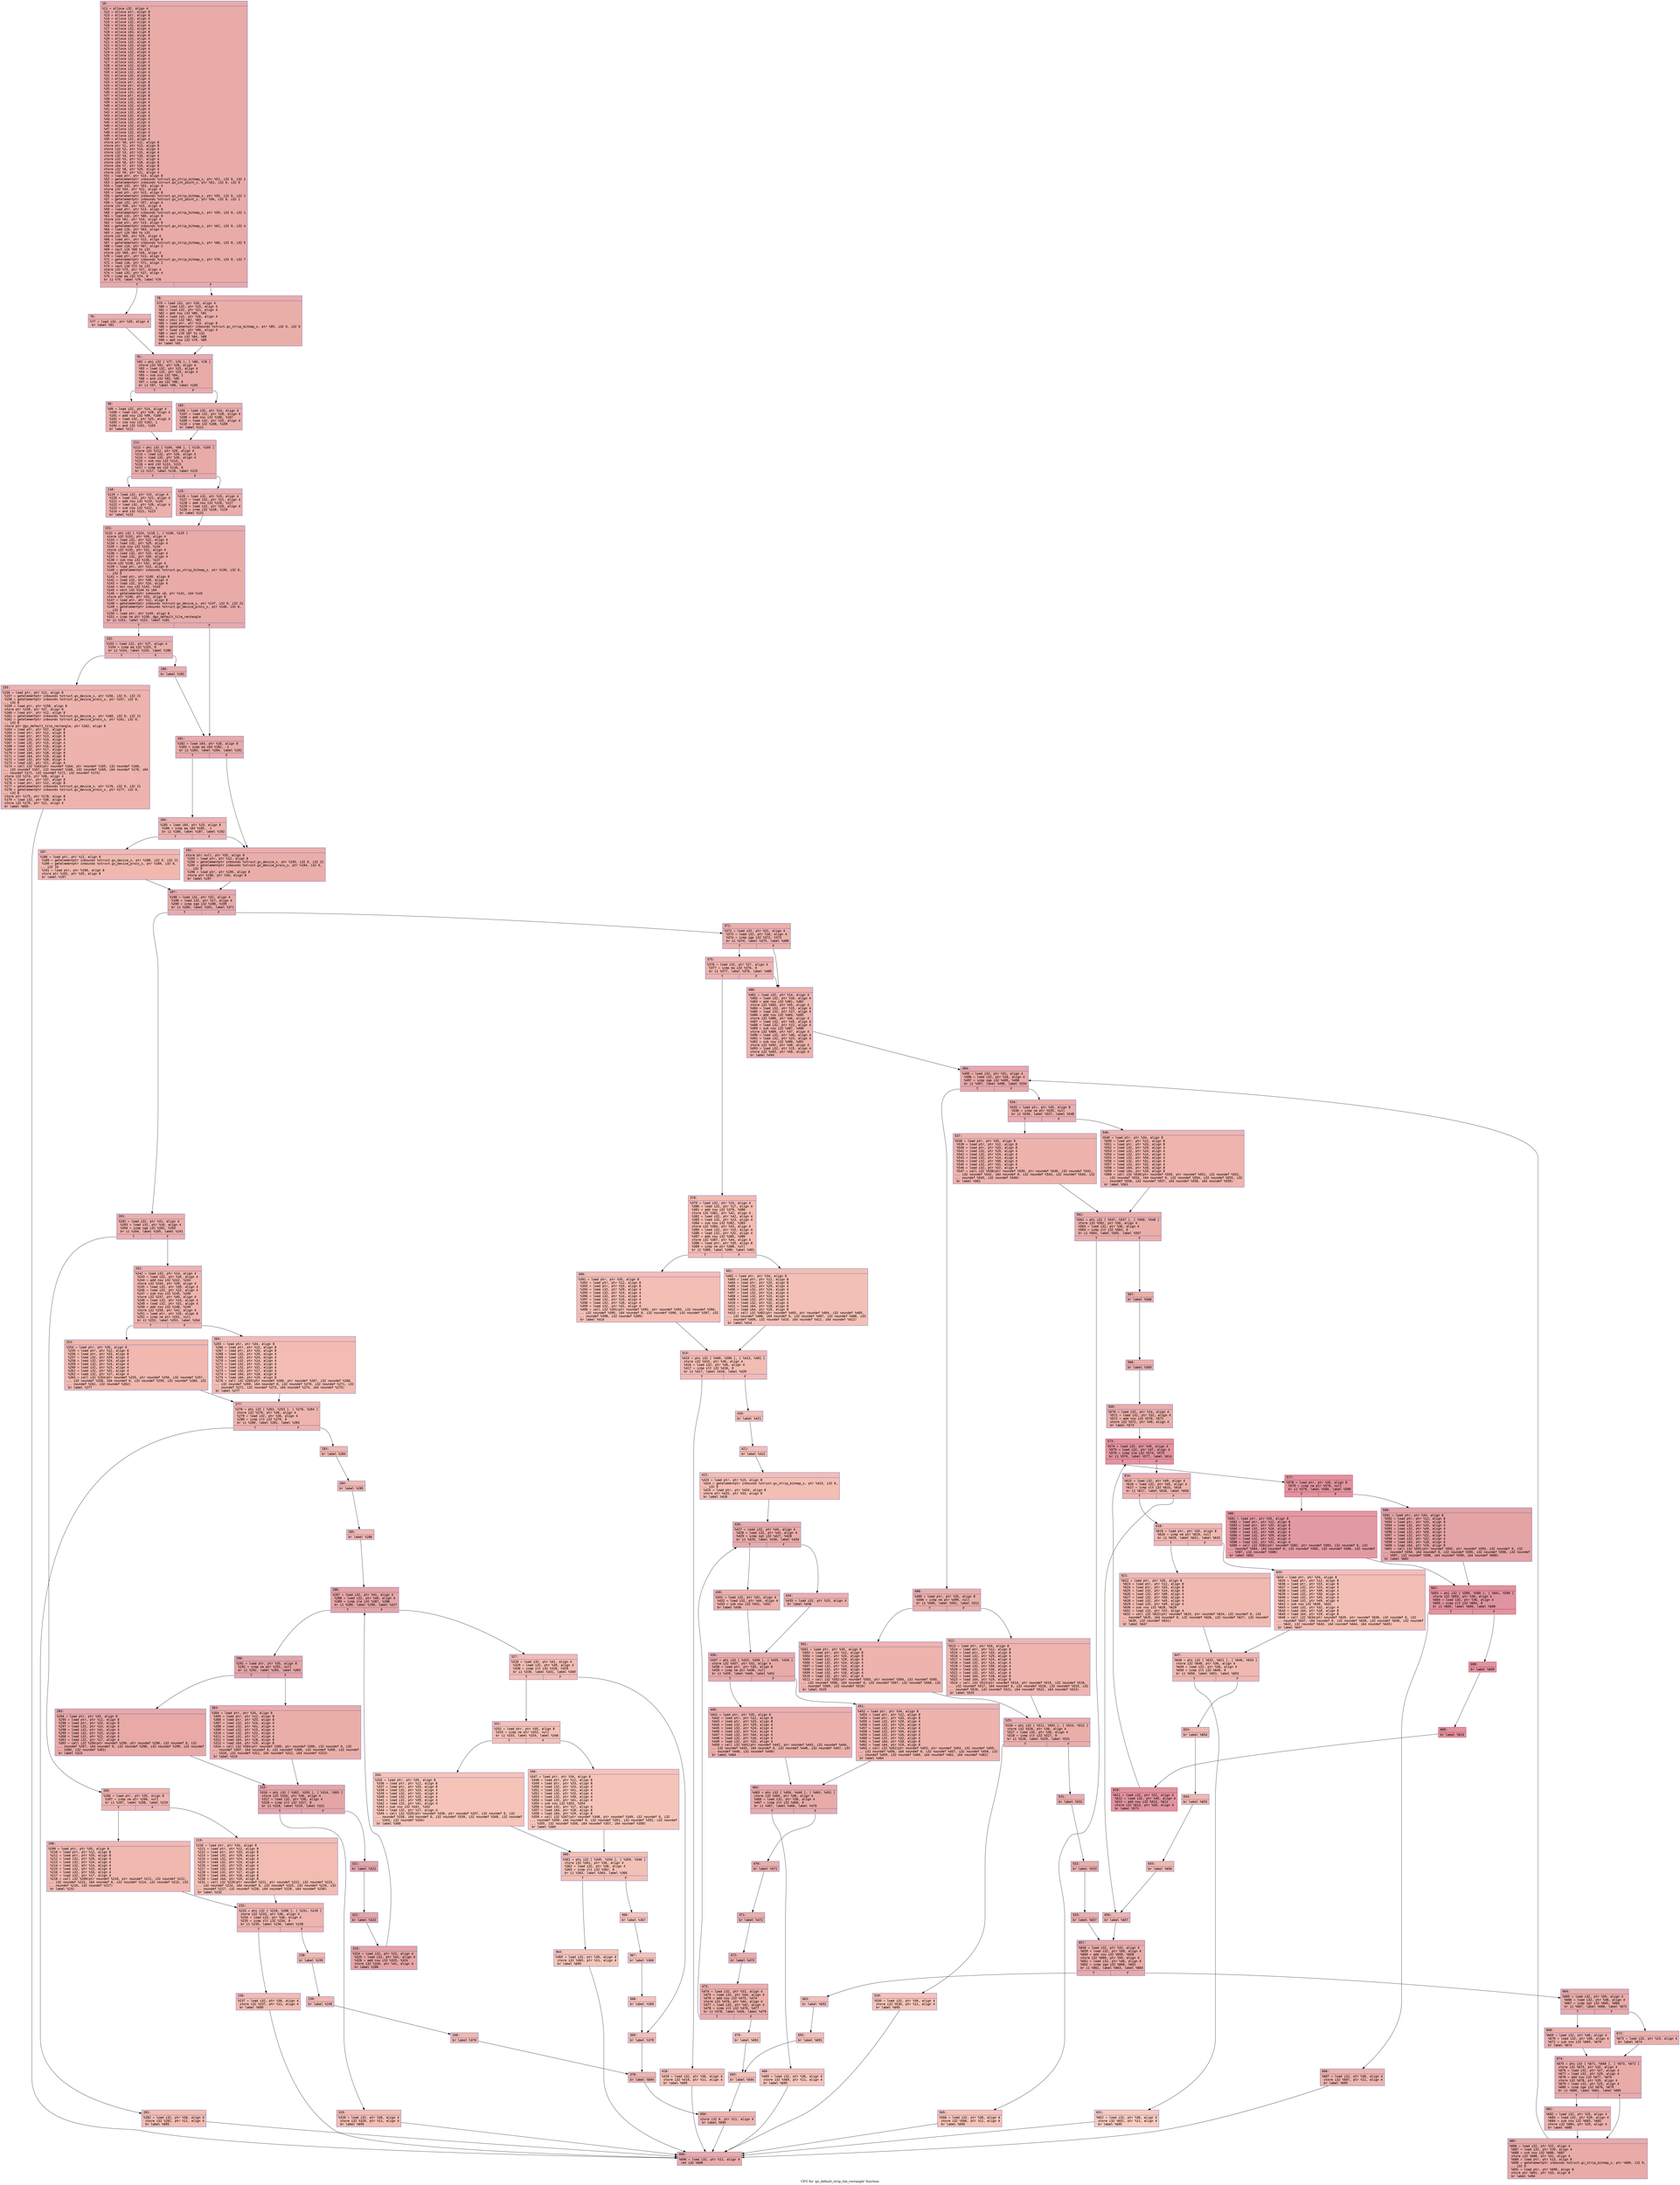 digraph "CFG for 'gx_default_strip_tile_rectangle' function" {
	label="CFG for 'gx_default_strip_tile_rectangle' function";

	Node0x60000005ba20 [shape=record,color="#3d50c3ff", style=filled, fillcolor="#cc403a70" fontname="Courier",label="{10:\l|  %11 = alloca i32, align 4\l  %12 = alloca ptr, align 8\l  %13 = alloca ptr, align 8\l  %14 = alloca i32, align 4\l  %15 = alloca i32, align 4\l  %16 = alloca i32, align 4\l  %17 = alloca i32, align 4\l  %18 = alloca i64, align 8\l  %19 = alloca i64, align 8\l  %20 = alloca i32, align 4\l  %21 = alloca i32, align 4\l  %22 = alloca i32, align 4\l  %23 = alloca i32, align 4\l  %24 = alloca i32, align 4\l  %25 = alloca i32, align 4\l  %26 = alloca i32, align 4\l  %27 = alloca i32, align 4\l  %28 = alloca i32, align 4\l  %29 = alloca i32, align 4\l  %30 = alloca i32, align 4\l  %31 = alloca i32, align 4\l  %32 = alloca i32, align 4\l  %33 = alloca ptr, align 8\l  %34 = alloca ptr, align 8\l  %35 = alloca ptr, align 8\l  %36 = alloca i32, align 4\l  %37 = alloca ptr, align 8\l  %38 = alloca i32, align 4\l  %39 = alloca i32, align 4\l  %40 = alloca i32, align 4\l  %41 = alloca i32, align 4\l  %42 = alloca i32, align 4\l  %43 = alloca i32, align 4\l  %44 = alloca i32, align 4\l  %45 = alloca i32, align 4\l  %46 = alloca i32, align 4\l  %47 = alloca i32, align 4\l  %48 = alloca i32, align 4\l  %49 = alloca i32, align 4\l  %50 = alloca i32, align 4\l  store ptr %0, ptr %12, align 8\l  store ptr %1, ptr %13, align 8\l  store i32 %2, ptr %14, align 4\l  store i32 %3, ptr %15, align 4\l  store i32 %4, ptr %16, align 4\l  store i32 %5, ptr %17, align 4\l  store i64 %6, ptr %18, align 8\l  store i64 %7, ptr %19, align 8\l  store i32 %8, ptr %20, align 4\l  store i32 %9, ptr %21, align 4\l  %51 = load ptr, ptr %13, align 8\l  %52 = getelementptr inbounds %struct.gx_strip_bitmap_s, ptr %51, i32 0, i32 2\l  %53 = getelementptr inbounds %struct.gs_int_point_s, ptr %52, i32 0, i32 0\l  %54 = load i32, ptr %53, align 4\l  store i32 %54, ptr %22, align 4\l  %55 = load ptr, ptr %13, align 8\l  %56 = getelementptr inbounds %struct.gx_strip_bitmap_s, ptr %55, i32 0, i32 2\l  %57 = getelementptr inbounds %struct.gs_int_point_s, ptr %56, i32 0, i32 1\l  %58 = load i32, ptr %57, align 4\l  store i32 %58, ptr %23, align 4\l  %59 = load ptr, ptr %13, align 8\l  %60 = getelementptr inbounds %struct.gx_strip_bitmap_s, ptr %59, i32 0, i32 1\l  %61 = load i32, ptr %60, align 8\l  store i32 %61, ptr %24, align 4\l  %62 = load ptr, ptr %13, align 8\l  %63 = getelementptr inbounds %struct.gx_strip_bitmap_s, ptr %62, i32 0, i32 4\l  %64 = load i16, ptr %63, align 8\l  %65 = zext i16 %64 to i32\l  store i32 %65, ptr %25, align 4\l  %66 = load ptr, ptr %13, align 8\l  %67 = getelementptr inbounds %struct.gx_strip_bitmap_s, ptr %66, i32 0, i32 5\l  %68 = load i16, ptr %67, align 2\l  %69 = zext i16 %68 to i32\l  store i32 %69, ptr %26, align 4\l  %70 = load ptr, ptr %13, align 8\l  %71 = getelementptr inbounds %struct.gx_strip_bitmap_s, ptr %70, i32 0, i32 7\l  %72 = load i16, ptr %71, align 2\l  %73 = zext i16 %72 to i32\l  store i32 %73, ptr %27, align 4\l  %74 = load i32, ptr %27, align 4\l  %75 = icmp eq i32 %74, 0\l  br i1 %75, label %76, label %78\l|{<s0>T|<s1>F}}"];
	Node0x60000005ba20:s0 -> Node0x60000005ba70[tooltip="10 -> 76\nProbability 37.50%" ];
	Node0x60000005ba20:s1 -> Node0x60000005bac0[tooltip="10 -> 78\nProbability 62.50%" ];
	Node0x60000005ba70 [shape=record,color="#3d50c3ff", style=filled, fillcolor="#d24b4070" fontname="Courier",label="{76:\l|  %77 = load i32, ptr %20, align 4\l  br label %91\l}"];
	Node0x60000005ba70 -> Node0x60000005bb10[tooltip="76 -> 91\nProbability 100.00%" ];
	Node0x60000005bac0 [shape=record,color="#3d50c3ff", style=filled, fillcolor="#d0473d70" fontname="Courier",label="{78:\l|  %79 = load i32, ptr %20, align 4\l  %80 = load i32, ptr %15, align 4\l  %81 = load i32, ptr %21, align 4\l  %82 = add nsw i32 %80, %81\l  %83 = load i32, ptr %26, align 4\l  %84 = sdiv i32 %82, %83\l  %85 = load ptr, ptr %13, align 8\l  %86 = getelementptr inbounds %struct.gx_strip_bitmap_s, ptr %85, i32 0, i32 6\l  %87 = load i16, ptr %86, align 4\l  %88 = zext i16 %87 to i32\l  %89 = mul nsw i32 %84, %88\l  %90 = add nsw i32 %79, %89\l  br label %91\l}"];
	Node0x60000005bac0 -> Node0x60000005bb10[tooltip="78 -> 91\nProbability 100.00%" ];
	Node0x60000005bb10 [shape=record,color="#3d50c3ff", style=filled, fillcolor="#cc403a70" fontname="Courier",label="{91:\l|  %92 = phi i32 [ %77, %76 ], [ %90, %78 ]\l  store i32 %92, ptr %28, align 4\l  %93 = load i32, ptr %25, align 4\l  %94 = load i32, ptr %25, align 4\l  %95 = sub nsw i32 %94, 1\l  %96 = and i32 %93, %95\l  %97 = icmp eq i32 %96, 0\l  br i1 %97, label %98, label %105\l|{<s0>T|<s1>F}}"];
	Node0x60000005bb10:s0 -> Node0x60000005bb60[tooltip="91 -> 98\nProbability 37.50%" ];
	Node0x60000005bb10:s1 -> Node0x60000005bbb0[tooltip="91 -> 105\nProbability 62.50%" ];
	Node0x60000005bb60 [shape=record,color="#3d50c3ff", style=filled, fillcolor="#d24b4070" fontname="Courier",label="{98:\l|  %99 = load i32, ptr %14, align 4\l  %100 = load i32, ptr %28, align 4\l  %101 = add nsw i32 %99, %100\l  %102 = load i32, ptr %25, align 4\l  %103 = sub nsw i32 %102, 1\l  %104 = and i32 %101, %103\l  br label %111\l}"];
	Node0x60000005bb60 -> Node0x60000005bc00[tooltip="98 -> 111\nProbability 100.00%" ];
	Node0x60000005bbb0 [shape=record,color="#3d50c3ff", style=filled, fillcolor="#d0473d70" fontname="Courier",label="{105:\l|  %106 = load i32, ptr %14, align 4\l  %107 = load i32, ptr %28, align 4\l  %108 = add nsw i32 %106, %107\l  %109 = load i32, ptr %25, align 4\l  %110 = srem i32 %108, %109\l  br label %111\l}"];
	Node0x60000005bbb0 -> Node0x60000005bc00[tooltip="105 -> 111\nProbability 100.00%" ];
	Node0x60000005bc00 [shape=record,color="#3d50c3ff", style=filled, fillcolor="#cc403a70" fontname="Courier",label="{111:\l|  %112 = phi i32 [ %104, %98 ], [ %110, %105 ]\l  store i32 %112, ptr %29, align 4\l  %113 = load i32, ptr %26, align 4\l  %114 = load i32, ptr %26, align 4\l  %115 = sub nsw i32 %114, 1\l  %116 = and i32 %113, %115\l  %117 = icmp eq i32 %116, 0\l  br i1 %117, label %118, label %125\l|{<s0>T|<s1>F}}"];
	Node0x60000005bc00:s0 -> Node0x60000005bc50[tooltip="111 -> 118\nProbability 37.50%" ];
	Node0x60000005bc00:s1 -> Node0x60000005bca0[tooltip="111 -> 125\nProbability 62.50%" ];
	Node0x60000005bc50 [shape=record,color="#3d50c3ff", style=filled, fillcolor="#d24b4070" fontname="Courier",label="{118:\l|  %119 = load i32, ptr %15, align 4\l  %120 = load i32, ptr %21, align 4\l  %121 = add nsw i32 %119, %120\l  %122 = load i32, ptr %26, align 4\l  %123 = sub nsw i32 %122, 1\l  %124 = and i32 %121, %123\l  br label %131\l}"];
	Node0x60000005bc50 -> Node0x60000005bcf0[tooltip="118 -> 131\nProbability 100.00%" ];
	Node0x60000005bca0 [shape=record,color="#3d50c3ff", style=filled, fillcolor="#d0473d70" fontname="Courier",label="{125:\l|  %126 = load i32, ptr %15, align 4\l  %127 = load i32, ptr %21, align 4\l  %128 = add nsw i32 %126, %127\l  %129 = load i32, ptr %26, align 4\l  %130 = srem i32 %128, %129\l  br label %131\l}"];
	Node0x60000005bca0 -> Node0x60000005bcf0[tooltip="125 -> 131\nProbability 100.00%" ];
	Node0x60000005bcf0 [shape=record,color="#3d50c3ff", style=filled, fillcolor="#cc403a70" fontname="Courier",label="{131:\l|  %132 = phi i32 [ %124, %118 ], [ %130, %125 ]\l  store i32 %132, ptr %30, align 4\l  %133 = load i32, ptr %22, align 4\l  %134 = load i32, ptr %29, align 4\l  %135 = sub nsw i32 %133, %134\l  store i32 %135, ptr %31, align 4\l  %136 = load i32, ptr %23, align 4\l  %137 = load i32, ptr %30, align 4\l  %138 = sub nsw i32 %136, %137\l  store i32 %138, ptr %32, align 4\l  %139 = load ptr, ptr %13, align 8\l  %140 = getelementptr inbounds %struct.gx_strip_bitmap_s, ptr %139, i32 0,\l... i32 0\l  %141 = load ptr, ptr %140, align 8\l  %142 = load i32, ptr %30, align 4\l  %143 = load i32, ptr %24, align 4\l  %144 = mul nsw i32 %142, %143\l  %145 = sext i32 %144 to i64\l  %146 = getelementptr inbounds i8, ptr %141, i64 %145\l  store ptr %146, ptr %33, align 8\l  %147 = load ptr, ptr %12, align 8\l  %148 = getelementptr inbounds %struct.gx_device_s, ptr %147, i32 0, i32 21\l  %149 = getelementptr inbounds %struct.gx_device_procs_s, ptr %148, i32 0,\l... i32 8\l  %150 = load ptr, ptr %149, align 8\l  %151 = icmp ne ptr %150, @gx_default_tile_rectangle\l  br i1 %151, label %152, label %181\l|{<s0>T|<s1>F}}"];
	Node0x60000005bcf0:s0 -> Node0x60000005bd40[tooltip="131 -> 152\nProbability 62.50%" ];
	Node0x60000005bcf0:s1 -> Node0x60000005be30[tooltip="131 -> 181\nProbability 37.50%" ];
	Node0x60000005bd40 [shape=record,color="#3d50c3ff", style=filled, fillcolor="#d0473d70" fontname="Courier",label="{152:\l|  %153 = load i32, ptr %27, align 4\l  %154 = icmp eq i32 %153, 0\l  br i1 %154, label %155, label %180\l|{<s0>T|<s1>F}}"];
	Node0x60000005bd40:s0 -> Node0x60000005bd90[tooltip="152 -> 155\nProbability 37.50%" ];
	Node0x60000005bd40:s1 -> Node0x60000005bde0[tooltip="152 -> 180\nProbability 62.50%" ];
	Node0x60000005bd90 [shape=record,color="#3d50c3ff", style=filled, fillcolor="#d6524470" fontname="Courier",label="{155:\l|  %156 = load ptr, ptr %12, align 8\l  %157 = getelementptr inbounds %struct.gx_device_s, ptr %156, i32 0, i32 21\l  %158 = getelementptr inbounds %struct.gx_device_procs_s, ptr %157, i32 0,\l... i32 8\l  %159 = load ptr, ptr %158, align 8\l  store ptr %159, ptr %37, align 8\l  %160 = load ptr, ptr %12, align 8\l  %161 = getelementptr inbounds %struct.gx_device_s, ptr %160, i32 0, i32 21\l  %162 = getelementptr inbounds %struct.gx_device_procs_s, ptr %161, i32 0,\l... i32 8\l  store ptr @gx_default_tile_rectangle, ptr %162, align 8\l  %163 = load ptr, ptr %37, align 8\l  %164 = load ptr, ptr %12, align 8\l  %165 = load ptr, ptr %13, align 8\l  %166 = load i32, ptr %14, align 4\l  %167 = load i32, ptr %15, align 4\l  %168 = load i32, ptr %16, align 4\l  %169 = load i32, ptr %17, align 4\l  %170 = load i64, ptr %18, align 8\l  %171 = load i64, ptr %19, align 8\l  %172 = load i32, ptr %20, align 4\l  %173 = load i32, ptr %21, align 4\l  %174 = call i32 %163(ptr noundef %164, ptr noundef %165, i32 noundef %166,\l... i32 noundef %167, i32 noundef %168, i32 noundef %169, i64 noundef %170, i64\l... noundef %171, i32 noundef %172, i32 noundef %173)\l  store i32 %174, ptr %38, align 4\l  %175 = load ptr, ptr %37, align 8\l  %176 = load ptr, ptr %12, align 8\l  %177 = getelementptr inbounds %struct.gx_device_s, ptr %176, i32 0, i32 21\l  %178 = getelementptr inbounds %struct.gx_device_procs_s, ptr %177, i32 0,\l... i32 8\l  store ptr %175, ptr %178, align 8\l  %179 = load i32, ptr %38, align 4\l  store i32 %179, ptr %11, align 4\l  br label %695\l}"];
	Node0x60000005bd90 -> Node0x6000000461c0[tooltip="155 -> 695\nProbability 100.00%" ];
	Node0x60000005bde0 [shape=record,color="#3d50c3ff", style=filled, fillcolor="#d24b4070" fontname="Courier",label="{180:\l|  br label %181\l}"];
	Node0x60000005bde0 -> Node0x60000005be30[tooltip="180 -> 181\nProbability 100.00%" ];
	Node0x60000005be30 [shape=record,color="#3d50c3ff", style=filled, fillcolor="#cc403a70" fontname="Courier",label="{181:\l|  %182 = load i64, ptr %18, align 8\l  %183 = icmp eq i64 %182, -1\l  br i1 %183, label %184, label %192\l|{<s0>T|<s1>F}}"];
	Node0x60000005be30:s0 -> Node0x60000005be80[tooltip="181 -> 184\nProbability 37.50%" ];
	Node0x60000005be30:s1 -> Node0x60000005bf20[tooltip="181 -> 192\nProbability 62.50%" ];
	Node0x60000005be80 [shape=record,color="#3d50c3ff", style=filled, fillcolor="#d6524470" fontname="Courier",label="{184:\l|  %185 = load i64, ptr %19, align 8\l  %186 = icmp eq i64 %185, -1\l  br i1 %186, label %187, label %192\l|{<s0>T|<s1>F}}"];
	Node0x60000005be80:s0 -> Node0x60000005bed0[tooltip="184 -> 187\nProbability 37.50%" ];
	Node0x60000005be80:s1 -> Node0x60000005bf20[tooltip="184 -> 192\nProbability 62.50%" ];
	Node0x60000005bed0 [shape=record,color="#3d50c3ff", style=filled, fillcolor="#dc5d4a70" fontname="Courier",label="{187:\l|  %188 = load ptr, ptr %12, align 8\l  %189 = getelementptr inbounds %struct.gx_device_s, ptr %188, i32 0, i32 21\l  %190 = getelementptr inbounds %struct.gx_device_procs_s, ptr %189, i32 0,\l... i32 10\l  %191 = load ptr, ptr %190, align 8\l  store ptr %191, ptr %35, align 8\l  br label %197\l}"];
	Node0x60000005bed0 -> Node0x60000005bf70[tooltip="187 -> 197\nProbability 100.00%" ];
	Node0x60000005bf20 [shape=record,color="#3d50c3ff", style=filled, fillcolor="#d0473d70" fontname="Courier",label="{192:\l|  store ptr null, ptr %35, align 8\l  %193 = load ptr, ptr %12, align 8\l  %194 = getelementptr inbounds %struct.gx_device_s, ptr %193, i32 0, i32 21\l  %195 = getelementptr inbounds %struct.gx_device_procs_s, ptr %194, i32 0,\l... i32 9\l  %196 = load ptr, ptr %195, align 8\l  store ptr %196, ptr %34, align 8\l  br label %197\l}"];
	Node0x60000005bf20 -> Node0x60000005bf70[tooltip="192 -> 197\nProbability 100.00%" ];
	Node0x60000005bf70 [shape=record,color="#3d50c3ff", style=filled, fillcolor="#cc403a70" fontname="Courier",label="{197:\l|  %198 = load i32, ptr %32, align 4\l  %199 = load i32, ptr %17, align 4\l  %200 = icmp sge i32 %198, %199\l  br i1 %200, label %201, label %371\l|{<s0>T|<s1>F}}"];
	Node0x60000005bf70:s0 -> Node0x600000044000[tooltip="197 -> 201\nProbability 50.00%" ];
	Node0x60000005bf70:s1 -> Node0x600000044b90[tooltip="197 -> 371\nProbability 50.00%" ];
	Node0x600000044000 [shape=record,color="#3d50c3ff", style=filled, fillcolor="#d24b4070" fontname="Courier",label="{201:\l|  %202 = load i32, ptr %31, align 4\l  %203 = load i32, ptr %16, align 4\l  %204 = icmp sge i32 %202, %203\l  br i1 %204, label %205, label %241\l|{<s0>T|<s1>F}}"];
	Node0x600000044000:s0 -> Node0x600000044050[tooltip="201 -> 205\nProbability 50.00%" ];
	Node0x600000044000:s1 -> Node0x6000000442d0[tooltip="201 -> 241\nProbability 50.00%" ];
	Node0x600000044050 [shape=record,color="#3d50c3ff", style=filled, fillcolor="#d8564670" fontname="Courier",label="{205:\l|  %206 = load ptr, ptr %35, align 8\l  %207 = icmp ne ptr %206, null\l  br i1 %207, label %208, label %219\l|{<s0>T|<s1>F}}"];
	Node0x600000044050:s0 -> Node0x6000000440a0[tooltip="205 -> 208\nProbability 62.50%" ];
	Node0x600000044050:s1 -> Node0x6000000440f0[tooltip="205 -> 219\nProbability 37.50%" ];
	Node0x6000000440a0 [shape=record,color="#3d50c3ff", style=filled, fillcolor="#dc5d4a70" fontname="Courier",label="{208:\l|  %209 = load ptr, ptr %35, align 8\l  %210 = load ptr, ptr %12, align 8\l  %211 = load ptr, ptr %33, align 8\l  %212 = load i32, ptr %29, align 4\l  %213 = load i32, ptr %24, align 4\l  %214 = load i32, ptr %14, align 4\l  %215 = load i32, ptr %15, align 4\l  %216 = load i32, ptr %16, align 4\l  %217 = load i32, ptr %17, align 4\l  %218 = call i32 %209(ptr noundef %210, ptr noundef %211, i32 noundef %212,\l... i32 noundef %213, i64 noundef 0, i32 noundef %214, i32 noundef %215, i32\l... noundef %216, i32 noundef %217)\l  br label %232\l}"];
	Node0x6000000440a0 -> Node0x600000044140[tooltip="208 -> 232\nProbability 100.00%" ];
	Node0x6000000440f0 [shape=record,color="#3d50c3ff", style=filled, fillcolor="#e1675170" fontname="Courier",label="{219:\l|  %220 = load ptr, ptr %34, align 8\l  %221 = load ptr, ptr %12, align 8\l  %222 = load ptr, ptr %33, align 8\l  %223 = load i32, ptr %29, align 4\l  %224 = load i32, ptr %24, align 4\l  %225 = load i32, ptr %14, align 4\l  %226 = load i32, ptr %15, align 4\l  %227 = load i32, ptr %16, align 4\l  %228 = load i32, ptr %17, align 4\l  %229 = load i64, ptr %18, align 8\l  %230 = load i64, ptr %19, align 8\l  %231 = call i32 %220(ptr noundef %221, ptr noundef %222, i32 noundef %223,\l... i32 noundef %224, i64 noundef 0, i32 noundef %225, i32 noundef %226, i32\l... noundef %227, i32 noundef %228, i64 noundef %229, i64 noundef %230)\l  br label %232\l}"];
	Node0x6000000440f0 -> Node0x600000044140[tooltip="219 -> 232\nProbability 100.00%" ];
	Node0x600000044140 [shape=record,color="#3d50c3ff", style=filled, fillcolor="#d8564670" fontname="Courier",label="{232:\l|  %233 = phi i32 [ %218, %208 ], [ %231, %219 ]\l  store i32 %233, ptr %36, align 4\l  %234 = load i32, ptr %36, align 4\l  %235 = icmp slt i32 %234, 0\l  br i1 %235, label %236, label %238\l|{<s0>T|<s1>F}}"];
	Node0x600000044140:s0 -> Node0x600000044190[tooltip="232 -> 236\nProbability 37.50%" ];
	Node0x600000044140:s1 -> Node0x6000000441e0[tooltip="232 -> 238\nProbability 62.50%" ];
	Node0x600000044190 [shape=record,color="#3d50c3ff", style=filled, fillcolor="#e1675170" fontname="Courier",label="{236:\l|  %237 = load i32, ptr %36, align 4\l  store i32 %237, ptr %11, align 4\l  br label %695\l}"];
	Node0x600000044190 -> Node0x6000000461c0[tooltip="236 -> 695\nProbability 100.00%" ];
	Node0x6000000441e0 [shape=record,color="#3d50c3ff", style=filled, fillcolor="#dc5d4a70" fontname="Courier",label="{238:\l|  br label %239\l}"];
	Node0x6000000441e0 -> Node0x600000044230[tooltip="238 -> 239\nProbability 100.00%" ];
	Node0x600000044230 [shape=record,color="#3d50c3ff", style=filled, fillcolor="#dc5d4a70" fontname="Courier",label="{239:\l|  br label %240\l}"];
	Node0x600000044230 -> Node0x600000044280[tooltip="239 -> 240\nProbability 100.00%" ];
	Node0x600000044280 [shape=record,color="#3d50c3ff", style=filled, fillcolor="#dc5d4a70" fontname="Courier",label="{240:\l|  br label %370\l}"];
	Node0x600000044280 -> Node0x600000044b40[tooltip="240 -> 370\nProbability 100.00%" ];
	Node0x6000000442d0 [shape=record,color="#3d50c3ff", style=filled, fillcolor="#d8564670" fontname="Courier",label="{241:\l|  %242 = load i32, ptr %14, align 4\l  %243 = load i32, ptr %16, align 4\l  %244 = add nsw i32 %242, %243\l  store i32 %244, ptr %39, align 4\l  %245 = load i32, ptr %39, align 4\l  %246 = load i32, ptr %22, align 4\l  %247 = sub nsw i32 %245, %246\l  store i32 %247, ptr %40, align 4\l  %248 = load i32, ptr %14, align 4\l  %249 = load i32, ptr %31, align 4\l  %250 = add nsw i32 %248, %249\l  store i32 %250, ptr %41, align 4\l  %251 = load ptr, ptr %35, align 8\l  %252 = icmp ne ptr %251, null\l  br i1 %252, label %253, label %264\l|{<s0>T|<s1>F}}"];
	Node0x6000000442d0:s0 -> Node0x600000044320[tooltip="241 -> 253\nProbability 62.50%" ];
	Node0x6000000442d0:s1 -> Node0x600000044370[tooltip="241 -> 264\nProbability 37.50%" ];
	Node0x600000044320 [shape=record,color="#3d50c3ff", style=filled, fillcolor="#dc5d4a70" fontname="Courier",label="{253:\l|  %254 = load ptr, ptr %35, align 8\l  %255 = load ptr, ptr %12, align 8\l  %256 = load ptr, ptr %33, align 8\l  %257 = load i32, ptr %29, align 4\l  %258 = load i32, ptr %24, align 4\l  %259 = load i32, ptr %14, align 4\l  %260 = load i32, ptr %15, align 4\l  %261 = load i32, ptr %31, align 4\l  %262 = load i32, ptr %17, align 4\l  %263 = call i32 %254(ptr noundef %255, ptr noundef %256, i32 noundef %257,\l... i32 noundef %258, i64 noundef 0, i32 noundef %259, i32 noundef %260, i32\l... noundef %261, i32 noundef %262)\l  br label %277\l}"];
	Node0x600000044320 -> Node0x6000000443c0[tooltip="253 -> 277\nProbability 100.00%" ];
	Node0x600000044370 [shape=record,color="#3d50c3ff", style=filled, fillcolor="#e1675170" fontname="Courier",label="{264:\l|  %265 = load ptr, ptr %34, align 8\l  %266 = load ptr, ptr %12, align 8\l  %267 = load ptr, ptr %33, align 8\l  %268 = load i32, ptr %29, align 4\l  %269 = load i32, ptr %24, align 4\l  %270 = load i32, ptr %14, align 4\l  %271 = load i32, ptr %15, align 4\l  %272 = load i32, ptr %31, align 4\l  %273 = load i32, ptr %17, align 4\l  %274 = load i64, ptr %18, align 8\l  %275 = load i64, ptr %19, align 8\l  %276 = call i32 %265(ptr noundef %266, ptr noundef %267, i32 noundef %268,\l... i32 noundef %269, i64 noundef 0, i32 noundef %270, i32 noundef %271, i32\l... noundef %272, i32 noundef %273, i64 noundef %274, i64 noundef %275)\l  br label %277\l}"];
	Node0x600000044370 -> Node0x6000000443c0[tooltip="264 -> 277\nProbability 100.00%" ];
	Node0x6000000443c0 [shape=record,color="#3d50c3ff", style=filled, fillcolor="#d8564670" fontname="Courier",label="{277:\l|  %278 = phi i32 [ %263, %253 ], [ %276, %264 ]\l  store i32 %278, ptr %36, align 4\l  %279 = load i32, ptr %36, align 4\l  %280 = icmp slt i32 %279, 0\l  br i1 %280, label %281, label %283\l|{<s0>T|<s1>F}}"];
	Node0x6000000443c0:s0 -> Node0x600000044410[tooltip="277 -> 281\nProbability 37.50%" ];
	Node0x6000000443c0:s1 -> Node0x600000044460[tooltip="277 -> 283\nProbability 62.50%" ];
	Node0x600000044410 [shape=record,color="#3d50c3ff", style=filled, fillcolor="#e1675170" fontname="Courier",label="{281:\l|  %282 = load i32, ptr %36, align 4\l  store i32 %282, ptr %11, align 4\l  br label %695\l}"];
	Node0x600000044410 -> Node0x6000000461c0[tooltip="281 -> 695\nProbability 100.00%" ];
	Node0x600000044460 [shape=record,color="#3d50c3ff", style=filled, fillcolor="#dc5d4a70" fontname="Courier",label="{283:\l|  br label %284\l}"];
	Node0x600000044460 -> Node0x6000000444b0[tooltip="283 -> 284\nProbability 100.00%" ];
	Node0x6000000444b0 [shape=record,color="#3d50c3ff", style=filled, fillcolor="#dc5d4a70" fontname="Courier",label="{284:\l|  br label %285\l}"];
	Node0x6000000444b0 -> Node0x600000044500[tooltip="284 -> 285\nProbability 100.00%" ];
	Node0x600000044500 [shape=record,color="#3d50c3ff", style=filled, fillcolor="#dc5d4a70" fontname="Courier",label="{285:\l|  br label %286\l}"];
	Node0x600000044500 -> Node0x600000044550[tooltip="285 -> 286\nProbability 100.00%" ];
	Node0x600000044550 [shape=record,color="#3d50c3ff", style=filled, fillcolor="#c5333470" fontname="Courier",label="{286:\l|  %287 = load i32, ptr %41, align 4\l  %288 = load i32, ptr %40, align 4\l  %289 = icmp sle i32 %287, %288\l  br i1 %289, label %290, label %327\l|{<s0>T|<s1>F}}"];
	Node0x600000044550:s0 -> Node0x6000000445a0[tooltip="286 -> 290\nProbability 96.88%" ];
	Node0x600000044550:s1 -> Node0x600000044820[tooltip="286 -> 327\nProbability 3.12%" ];
	Node0x6000000445a0 [shape=record,color="#3d50c3ff", style=filled, fillcolor="#c5333470" fontname="Courier",label="{290:\l|  %291 = load ptr, ptr %35, align 8\l  %292 = icmp ne ptr %291, null\l  br i1 %292, label %293, label %303\l|{<s0>T|<s1>F}}"];
	Node0x6000000445a0:s0 -> Node0x6000000445f0[tooltip="290 -> 293\nProbability 62.50%" ];
	Node0x6000000445a0:s1 -> Node0x600000044640[tooltip="290 -> 303\nProbability 37.50%" ];
	Node0x6000000445f0 [shape=record,color="#3d50c3ff", style=filled, fillcolor="#ca3b3770" fontname="Courier",label="{293:\l|  %294 = load ptr, ptr %35, align 8\l  %295 = load ptr, ptr %12, align 8\l  %296 = load ptr, ptr %33, align 8\l  %297 = load i32, ptr %24, align 4\l  %298 = load i32, ptr %41, align 4\l  %299 = load i32, ptr %15, align 4\l  %300 = load i32, ptr %22, align 4\l  %301 = load i32, ptr %17, align 4\l  %302 = call i32 %294(ptr noundef %295, ptr noundef %296, i32 noundef 0, i32\l... noundef %297, i64 noundef 0, i32 noundef %298, i32 noundef %299, i32 noundef\l... %300, i32 noundef %301)\l  br label %315\l}"];
	Node0x6000000445f0 -> Node0x600000044690[tooltip="293 -> 315\nProbability 100.00%" ];
	Node0x600000044640 [shape=record,color="#3d50c3ff", style=filled, fillcolor="#d0473d70" fontname="Courier",label="{303:\l|  %304 = load ptr, ptr %34, align 8\l  %305 = load ptr, ptr %12, align 8\l  %306 = load ptr, ptr %33, align 8\l  %307 = load i32, ptr %24, align 4\l  %308 = load i32, ptr %41, align 4\l  %309 = load i32, ptr %15, align 4\l  %310 = load i32, ptr %22, align 4\l  %311 = load i32, ptr %17, align 4\l  %312 = load i64, ptr %18, align 8\l  %313 = load i64, ptr %19, align 8\l  %314 = call i32 %304(ptr noundef %305, ptr noundef %306, i32 noundef 0, i32\l... noundef %307, i64 noundef 0, i32 noundef %308, i32 noundef %309, i32 noundef\l... %310, i32 noundef %311, i64 noundef %312, i64 noundef %313)\l  br label %315\l}"];
	Node0x600000044640 -> Node0x600000044690[tooltip="303 -> 315\nProbability 100.00%" ];
	Node0x600000044690 [shape=record,color="#3d50c3ff", style=filled, fillcolor="#c5333470" fontname="Courier",label="{315:\l|  %316 = phi i32 [ %302, %293 ], [ %314, %303 ]\l  store i32 %316, ptr %36, align 4\l  %317 = load i32, ptr %36, align 4\l  %318 = icmp slt i32 %317, 0\l  br i1 %318, label %319, label %321\l|{<s0>T|<s1>F}}"];
	Node0x600000044690:s0 -> Node0x6000000446e0[tooltip="315 -> 319\nProbability 3.12%" ];
	Node0x600000044690:s1 -> Node0x600000044730[tooltip="315 -> 321\nProbability 96.88%" ];
	Node0x6000000446e0 [shape=record,color="#3d50c3ff", style=filled, fillcolor="#e1675170" fontname="Courier",label="{319:\l|  %320 = load i32, ptr %36, align 4\l  store i32 %320, ptr %11, align 4\l  br label %695\l}"];
	Node0x6000000446e0 -> Node0x6000000461c0[tooltip="319 -> 695\nProbability 100.00%" ];
	Node0x600000044730 [shape=record,color="#3d50c3ff", style=filled, fillcolor="#c5333470" fontname="Courier",label="{321:\l|  br label %322\l}"];
	Node0x600000044730 -> Node0x600000044780[tooltip="321 -> 322\nProbability 100.00%" ];
	Node0x600000044780 [shape=record,color="#3d50c3ff", style=filled, fillcolor="#c5333470" fontname="Courier",label="{322:\l|  br label %323\l}"];
	Node0x600000044780 -> Node0x6000000447d0[tooltip="322 -> 323\nProbability 100.00%" ];
	Node0x6000000447d0 [shape=record,color="#3d50c3ff", style=filled, fillcolor="#c5333470" fontname="Courier",label="{323:\l|  %324 = load i32, ptr %22, align 4\l  %325 = load i32, ptr %41, align 4\l  %326 = add nsw i32 %325, %324\l  store i32 %326, ptr %41, align 4\l  br label %286\l}"];
	Node0x6000000447d0 -> Node0x600000044550[tooltip="323 -> 286\nProbability 100.00%" ];
	Node0x600000044820 [shape=record,color="#3d50c3ff", style=filled, fillcolor="#e1675170" fontname="Courier",label="{327:\l|  %328 = load i32, ptr %41, align 4\l  %329 = load i32, ptr %39, align 4\l  %330 = icmp slt i32 %328, %329\l  br i1 %330, label %331, label %369\l|{<s0>T|<s1>F}}"];
	Node0x600000044820:s0 -> Node0x600000044870[tooltip="327 -> 331\nProbability 50.00%" ];
	Node0x600000044820:s1 -> Node0x600000044af0[tooltip="327 -> 369\nProbability 50.00%" ];
	Node0x600000044870 [shape=record,color="#3d50c3ff", style=filled, fillcolor="#e5705870" fontname="Courier",label="{331:\l|  %332 = load ptr, ptr %35, align 8\l  %333 = icmp ne ptr %332, null\l  br i1 %333, label %334, label %346\l|{<s0>T|<s1>F}}"];
	Node0x600000044870:s0 -> Node0x6000000448c0[tooltip="331 -> 334\nProbability 62.50%" ];
	Node0x600000044870:s1 -> Node0x600000044910[tooltip="331 -> 346\nProbability 37.50%" ];
	Node0x6000000448c0 [shape=record,color="#3d50c3ff", style=filled, fillcolor="#e8765c70" fontname="Courier",label="{334:\l|  %335 = load ptr, ptr %35, align 8\l  %336 = load ptr, ptr %12, align 8\l  %337 = load ptr, ptr %33, align 8\l  %338 = load i32, ptr %24, align 4\l  %339 = load i32, ptr %41, align 4\l  %340 = load i32, ptr %15, align 4\l  %341 = load i32, ptr %39, align 4\l  %342 = load i32, ptr %41, align 4\l  %343 = sub nsw i32 %341, %342\l  %344 = load i32, ptr %17, align 4\l  %345 = call i32 %335(ptr noundef %336, ptr noundef %337, i32 noundef 0, i32\l... noundef %338, i64 noundef 0, i32 noundef %339, i32 noundef %340, i32 noundef\l... %343, i32 noundef %344)\l  br label %360\l}"];
	Node0x6000000448c0 -> Node0x600000044960[tooltip="334 -> 360\nProbability 100.00%" ];
	Node0x600000044910 [shape=record,color="#3d50c3ff", style=filled, fillcolor="#e97a5f70" fontname="Courier",label="{346:\l|  %347 = load ptr, ptr %34, align 8\l  %348 = load ptr, ptr %12, align 8\l  %349 = load ptr, ptr %33, align 8\l  %350 = load i32, ptr %24, align 4\l  %351 = load i32, ptr %41, align 4\l  %352 = load i32, ptr %15, align 4\l  %353 = load i32, ptr %39, align 4\l  %354 = load i32, ptr %41, align 4\l  %355 = sub nsw i32 %353, %354\l  %356 = load i32, ptr %17, align 4\l  %357 = load i64, ptr %18, align 8\l  %358 = load i64, ptr %19, align 8\l  %359 = call i32 %347(ptr noundef %348, ptr noundef %349, i32 noundef 0, i32\l... noundef %350, i64 noundef 0, i32 noundef %351, i32 noundef %352, i32 noundef\l... %355, i32 noundef %356, i64 noundef %357, i64 noundef %358)\l  br label %360\l}"];
	Node0x600000044910 -> Node0x600000044960[tooltip="346 -> 360\nProbability 100.00%" ];
	Node0x600000044960 [shape=record,color="#3d50c3ff", style=filled, fillcolor="#e5705870" fontname="Courier",label="{360:\l|  %361 = phi i32 [ %345, %334 ], [ %359, %346 ]\l  store i32 %361, ptr %36, align 4\l  %362 = load i32, ptr %36, align 4\l  %363 = icmp slt i32 %362, 0\l  br i1 %363, label %364, label %366\l|{<s0>T|<s1>F}}"];
	Node0x600000044960:s0 -> Node0x6000000449b0[tooltip="360 -> 364\nProbability 37.50%" ];
	Node0x600000044960:s1 -> Node0x600000044a00[tooltip="360 -> 366\nProbability 62.50%" ];
	Node0x6000000449b0 [shape=record,color="#3d50c3ff", style=filled, fillcolor="#e97a5f70" fontname="Courier",label="{364:\l|  %365 = load i32, ptr %36, align 4\l  store i32 %365, ptr %11, align 4\l  br label %695\l}"];
	Node0x6000000449b0 -> Node0x6000000461c0[tooltip="364 -> 695\nProbability 100.00%" ];
	Node0x600000044a00 [shape=record,color="#3d50c3ff", style=filled, fillcolor="#e8765c70" fontname="Courier",label="{366:\l|  br label %367\l}"];
	Node0x600000044a00 -> Node0x600000044a50[tooltip="366 -> 367\nProbability 100.00%" ];
	Node0x600000044a50 [shape=record,color="#3d50c3ff", style=filled, fillcolor="#e8765c70" fontname="Courier",label="{367:\l|  br label %368\l}"];
	Node0x600000044a50 -> Node0x600000044aa0[tooltip="367 -> 368\nProbability 100.00%" ];
	Node0x600000044aa0 [shape=record,color="#3d50c3ff", style=filled, fillcolor="#e8765c70" fontname="Courier",label="{368:\l|  br label %369\l}"];
	Node0x600000044aa0 -> Node0x600000044af0[tooltip="368 -> 369\nProbability 100.00%" ];
	Node0x600000044af0 [shape=record,color="#3d50c3ff", style=filled, fillcolor="#e36c5570" fontname="Courier",label="{369:\l|  br label %370\l}"];
	Node0x600000044af0 -> Node0x600000044b40[tooltip="369 -> 370\nProbability 100.00%" ];
	Node0x600000044b40 [shape=record,color="#3d50c3ff", style=filled, fillcolor="#d8564670" fontname="Courier",label="{370:\l|  br label %694\l}"];
	Node0x600000044b40 -> Node0x600000046170[tooltip="370 -> 694\nProbability 100.00%" ];
	Node0x600000044b90 [shape=record,color="#3d50c3ff", style=filled, fillcolor="#d24b4070" fontname="Courier",label="{371:\l|  %372 = load i32, ptr %31, align 4\l  %373 = load i32, ptr %16, align 4\l  %374 = icmp sge i32 %372, %373\l  br i1 %374, label %375, label %480\l|{<s0>T|<s1>F}}"];
	Node0x600000044b90:s0 -> Node0x600000044be0[tooltip="371 -> 375\nProbability 50.00%" ];
	Node0x600000044b90:s1 -> Node0x6000000452c0[tooltip="371 -> 480\nProbability 50.00%" ];
	Node0x600000044be0 [shape=record,color="#3d50c3ff", style=filled, fillcolor="#d8564670" fontname="Courier",label="{375:\l|  %376 = load i32, ptr %27, align 4\l  %377 = icmp eq i32 %376, 0\l  br i1 %377, label %378, label %480\l|{<s0>T|<s1>F}}"];
	Node0x600000044be0:s0 -> Node0x600000044c30[tooltip="375 -> 378\nProbability 37.50%" ];
	Node0x600000044be0:s1 -> Node0x6000000452c0[tooltip="375 -> 480\nProbability 62.50%" ];
	Node0x600000044c30 [shape=record,color="#3d50c3ff", style=filled, fillcolor="#e1675170" fontname="Courier",label="{378:\l|  %379 = load i32, ptr %15, align 4\l  %380 = load i32, ptr %17, align 4\l  %381 = add nsw i32 %379, %380\l  store i32 %381, ptr %42, align 4\l  %382 = load i32, ptr %42, align 4\l  %383 = load i32, ptr %23, align 4\l  %384 = sub nsw i32 %382, %383\l  store i32 %384, ptr %43, align 4\l  %385 = load i32, ptr %15, align 4\l  %386 = load i32, ptr %32, align 4\l  %387 = add nsw i32 %385, %386\l  store i32 %387, ptr %44, align 4\l  %388 = load ptr, ptr %35, align 8\l  %389 = icmp ne ptr %388, null\l  br i1 %389, label %390, label %401\l|{<s0>T|<s1>F}}"];
	Node0x600000044c30:s0 -> Node0x600000044c80[tooltip="378 -> 390\nProbability 62.50%" ];
	Node0x600000044c30:s1 -> Node0x600000044cd0[tooltip="378 -> 401\nProbability 37.50%" ];
	Node0x600000044c80 [shape=record,color="#3d50c3ff", style=filled, fillcolor="#e36c5570" fontname="Courier",label="{390:\l|  %391 = load ptr, ptr %35, align 8\l  %392 = load ptr, ptr %12, align 8\l  %393 = load ptr, ptr %33, align 8\l  %394 = load i32, ptr %29, align 4\l  %395 = load i32, ptr %24, align 4\l  %396 = load i32, ptr %14, align 4\l  %397 = load i32, ptr %15, align 4\l  %398 = load i32, ptr %16, align 4\l  %399 = load i32, ptr %32, align 4\l  %400 = call i32 %391(ptr noundef %392, ptr noundef %393, i32 noundef %394,\l... i32 noundef %395, i64 noundef 0, i32 noundef %396, i32 noundef %397, i32\l... noundef %398, i32 noundef %399)\l  br label %414\l}"];
	Node0x600000044c80 -> Node0x600000044d20[tooltip="390 -> 414\nProbability 100.00%" ];
	Node0x600000044cd0 [shape=record,color="#3d50c3ff", style=filled, fillcolor="#e5705870" fontname="Courier",label="{401:\l|  %402 = load ptr, ptr %34, align 8\l  %403 = load ptr, ptr %12, align 8\l  %404 = load ptr, ptr %33, align 8\l  %405 = load i32, ptr %29, align 4\l  %406 = load i32, ptr %24, align 4\l  %407 = load i32, ptr %14, align 4\l  %408 = load i32, ptr %15, align 4\l  %409 = load i32, ptr %16, align 4\l  %410 = load i32, ptr %32, align 4\l  %411 = load i64, ptr %18, align 8\l  %412 = load i64, ptr %19, align 8\l  %413 = call i32 %402(ptr noundef %403, ptr noundef %404, i32 noundef %405,\l... i32 noundef %406, i64 noundef 0, i32 noundef %407, i32 noundef %408, i32\l... noundef %409, i32 noundef %410, i64 noundef %411, i64 noundef %412)\l  br label %414\l}"];
	Node0x600000044cd0 -> Node0x600000044d20[tooltip="401 -> 414\nProbability 100.00%" ];
	Node0x600000044d20 [shape=record,color="#3d50c3ff", style=filled, fillcolor="#e1675170" fontname="Courier",label="{414:\l|  %415 = phi i32 [ %400, %390 ], [ %413, %401 ]\l  store i32 %415, ptr %36, align 4\l  %416 = load i32, ptr %36, align 4\l  %417 = icmp slt i32 %416, 0\l  br i1 %417, label %418, label %420\l|{<s0>T|<s1>F}}"];
	Node0x600000044d20:s0 -> Node0x600000044d70[tooltip="414 -> 418\nProbability 37.50%" ];
	Node0x600000044d20:s1 -> Node0x600000044dc0[tooltip="414 -> 420\nProbability 62.50%" ];
	Node0x600000044d70 [shape=record,color="#3d50c3ff", style=filled, fillcolor="#e5705870" fontname="Courier",label="{418:\l|  %419 = load i32, ptr %36, align 4\l  store i32 %419, ptr %11, align 4\l  br label %695\l}"];
	Node0x600000044d70 -> Node0x6000000461c0[tooltip="418 -> 695\nProbability 100.00%" ];
	Node0x600000044dc0 [shape=record,color="#3d50c3ff", style=filled, fillcolor="#e36c5570" fontname="Courier",label="{420:\l|  br label %421\l}"];
	Node0x600000044dc0 -> Node0x600000044e10[tooltip="420 -> 421\nProbability 100.00%" ];
	Node0x600000044e10 [shape=record,color="#3d50c3ff", style=filled, fillcolor="#e36c5570" fontname="Courier",label="{421:\l|  br label %422\l}"];
	Node0x600000044e10 -> Node0x600000044e60[tooltip="421 -> 422\nProbability 100.00%" ];
	Node0x600000044e60 [shape=record,color="#3d50c3ff", style=filled, fillcolor="#e36c5570" fontname="Courier",label="{422:\l|  %423 = load ptr, ptr %13, align 8\l  %424 = getelementptr inbounds %struct.gx_strip_bitmap_s, ptr %423, i32 0,\l... i32 0\l  %425 = load ptr, ptr %424, align 8\l  store ptr %425, ptr %33, align 8\l  br label %426\l}"];
	Node0x600000044e60 -> Node0x600000044eb0[tooltip="422 -> 426\nProbability 100.00%" ];
	Node0x600000044eb0 [shape=record,color="#3d50c3ff", style=filled, fillcolor="#cc403a70" fontname="Courier",label="{426:\l|  %427 = load i32, ptr %44, align 4\l  %428 = load i32, ptr %43, align 4\l  %429 = icmp sgt i32 %427, %428\l  br i1 %429, label %430, label %434\l|{<s0>T|<s1>F}}"];
	Node0x600000044eb0:s0 -> Node0x600000044f00[tooltip="426 -> 430\nProbability 50.00%" ];
	Node0x600000044eb0:s1 -> Node0x600000044f50[tooltip="426 -> 434\nProbability 50.00%" ];
	Node0x600000044f00 [shape=record,color="#3d50c3ff", style=filled, fillcolor="#d24b4070" fontname="Courier",label="{430:\l|  %431 = load i32, ptr %42, align 4\l  %432 = load i32, ptr %44, align 4\l  %433 = sub nsw i32 %431, %432\l  br label %436\l}"];
	Node0x600000044f00 -> Node0x600000044fa0[tooltip="430 -> 436\nProbability 100.00%" ];
	Node0x600000044f50 [shape=record,color="#3d50c3ff", style=filled, fillcolor="#d24b4070" fontname="Courier",label="{434:\l|  %435 = load i32, ptr %23, align 4\l  br label %436\l}"];
	Node0x600000044f50 -> Node0x600000044fa0[tooltip="434 -> 436\nProbability 100.00%" ];
	Node0x600000044fa0 [shape=record,color="#3d50c3ff", style=filled, fillcolor="#cc403a70" fontname="Courier",label="{436:\l|  %437 = phi i32 [ %433, %430 ], [ %435, %434 ]\l  store i32 %437, ptr %32, align 4\l  %438 = load ptr, ptr %35, align 8\l  %439 = icmp ne ptr %438, null\l  br i1 %439, label %440, label %451\l|{<s0>T|<s1>F}}"];
	Node0x600000044fa0:s0 -> Node0x600000044ff0[tooltip="436 -> 440\nProbability 62.50%" ];
	Node0x600000044fa0:s1 -> Node0x600000045040[tooltip="436 -> 451\nProbability 37.50%" ];
	Node0x600000044ff0 [shape=record,color="#3d50c3ff", style=filled, fillcolor="#d24b4070" fontname="Courier",label="{440:\l|  %441 = load ptr, ptr %35, align 8\l  %442 = load ptr, ptr %12, align 8\l  %443 = load ptr, ptr %33, align 8\l  %444 = load i32, ptr %29, align 4\l  %445 = load i32, ptr %24, align 4\l  %446 = load i32, ptr %14, align 4\l  %447 = load i32, ptr %44, align 4\l  %448 = load i32, ptr %16, align 4\l  %449 = load i32, ptr %32, align 4\l  %450 = call i32 %441(ptr noundef %442, ptr noundef %443, i32 noundef %444,\l... i32 noundef %445, i64 noundef 0, i32 noundef %446, i32 noundef %447, i32\l... noundef %448, i32 noundef %449)\l  br label %464\l}"];
	Node0x600000044ff0 -> Node0x600000045090[tooltip="440 -> 464\nProbability 100.00%" ];
	Node0x600000045040 [shape=record,color="#3d50c3ff", style=filled, fillcolor="#d6524470" fontname="Courier",label="{451:\l|  %452 = load ptr, ptr %34, align 8\l  %453 = load ptr, ptr %12, align 8\l  %454 = load ptr, ptr %33, align 8\l  %455 = load i32, ptr %29, align 4\l  %456 = load i32, ptr %24, align 4\l  %457 = load i32, ptr %14, align 4\l  %458 = load i32, ptr %44, align 4\l  %459 = load i32, ptr %16, align 4\l  %460 = load i32, ptr %32, align 4\l  %461 = load i64, ptr %18, align 8\l  %462 = load i64, ptr %19, align 8\l  %463 = call i32 %452(ptr noundef %453, ptr noundef %454, i32 noundef %455,\l... i32 noundef %456, i64 noundef 0, i32 noundef %457, i32 noundef %458, i32\l... noundef %459, i32 noundef %460, i64 noundef %461, i64 noundef %462)\l  br label %464\l}"];
	Node0x600000045040 -> Node0x600000045090[tooltip="451 -> 464\nProbability 100.00%" ];
	Node0x600000045090 [shape=record,color="#3d50c3ff", style=filled, fillcolor="#cc403a70" fontname="Courier",label="{464:\l|  %465 = phi i32 [ %450, %440 ], [ %463, %451 ]\l  store i32 %465, ptr %36, align 4\l  %466 = load i32, ptr %36, align 4\l  %467 = icmp slt i32 %466, 0\l  br i1 %467, label %468, label %470\l|{<s0>T|<s1>F}}"];
	Node0x600000045090:s0 -> Node0x6000000450e0[tooltip="464 -> 468\nProbability 3.12%" ];
	Node0x600000045090:s1 -> Node0x600000045130[tooltip="464 -> 470\nProbability 96.88%" ];
	Node0x6000000450e0 [shape=record,color="#3d50c3ff", style=filled, fillcolor="#e8765c70" fontname="Courier",label="{468:\l|  %469 = load i32, ptr %36, align 4\l  store i32 %469, ptr %11, align 4\l  br label %695\l}"];
	Node0x6000000450e0 -> Node0x6000000461c0[tooltip="468 -> 695\nProbability 100.00%" ];
	Node0x600000045130 [shape=record,color="#3d50c3ff", style=filled, fillcolor="#d0473d70" fontname="Courier",label="{470:\l|  br label %471\l}"];
	Node0x600000045130 -> Node0x600000045180[tooltip="470 -> 471\nProbability 100.00%" ];
	Node0x600000045180 [shape=record,color="#3d50c3ff", style=filled, fillcolor="#d0473d70" fontname="Courier",label="{471:\l|  br label %472\l}"];
	Node0x600000045180 -> Node0x6000000451d0[tooltip="471 -> 472\nProbability 100.00%" ];
	Node0x6000000451d0 [shape=record,color="#3d50c3ff", style=filled, fillcolor="#d0473d70" fontname="Courier",label="{472:\l|  br label %473\l}"];
	Node0x6000000451d0 -> Node0x600000045220[tooltip="472 -> 473\nProbability 100.00%" ];
	Node0x600000045220 [shape=record,color="#3d50c3ff", style=filled, fillcolor="#d0473d70" fontname="Courier",label="{473:\l|  %474 = load i32, ptr %32, align 4\l  %475 = load i32, ptr %44, align 4\l  %476 = add nsw i32 %475, %474\l  store i32 %476, ptr %44, align 4\l  %477 = load i32, ptr %42, align 4\l  %478 = icmp slt i32 %476, %477\l  br i1 %478, label %426, label %479\l|{<s0>T|<s1>F}}"];
	Node0x600000045220:s0 -> Node0x600000044eb0[tooltip="473 -> 426\nProbability 96.88%" ];
	Node0x600000045220:s1 -> Node0x600000045270[tooltip="473 -> 479\nProbability 3.12%" ];
	Node0x600000045270 [shape=record,color="#3d50c3ff", style=filled, fillcolor="#e8765c70" fontname="Courier",label="{479:\l|  br label %693\l}"];
	Node0x600000045270 -> Node0x600000046120[tooltip="479 -> 693\nProbability 100.00%" ];
	Node0x6000000452c0 [shape=record,color="#3d50c3ff", style=filled, fillcolor="#d6524470" fontname="Courier",label="{480:\l|  %481 = load i32, ptr %14, align 4\l  %482 = load i32, ptr %16, align 4\l  %483 = add nsw i32 %481, %482\l  store i32 %483, ptr %45, align 4\l  %484 = load i32, ptr %15, align 4\l  %485 = load i32, ptr %17, align 4\l  %486 = add nsw i32 %484, %485\l  store i32 %486, ptr %46, align 4\l  %487 = load i32, ptr %45, align 4\l  %488 = load i32, ptr %22, align 4\l  %489 = sub nsw i32 %487, %488\l  store i32 %489, ptr %47, align 4\l  %490 = load i32, ptr %46, align 4\l  %491 = load i32, ptr %23, align 4\l  %492 = sub nsw i32 %490, %491\l  store i32 %492, ptr %48, align 4\l  %493 = load i32, ptr %15, align 4\l  store i32 %493, ptr %50, align 4\l  br label %494\l}"];
	Node0x6000000452c0 -> Node0x600000045310[tooltip="480 -> 494\nProbability 100.00%" ];
	Node0x600000045310 [shape=record,color="#3d50c3ff", style=filled, fillcolor="#ca3b3770" fontname="Courier",label="{494:\l|  %495 = load i32, ptr %31, align 4\l  %496 = load i32, ptr %16, align 4\l  %497 = icmp sge i32 %495, %496\l  br i1 %497, label %498, label %534\l|{<s0>T|<s1>F}}"];
	Node0x600000045310:s0 -> Node0x600000045360[tooltip="494 -> 498\nProbability 50.00%" ];
	Node0x600000045310:s1 -> Node0x6000000455e0[tooltip="494 -> 534\nProbability 50.00%" ];
	Node0x600000045360 [shape=record,color="#3d50c3ff", style=filled, fillcolor="#d0473d70" fontname="Courier",label="{498:\l|  %499 = load ptr, ptr %35, align 8\l  %500 = icmp ne ptr %499, null\l  br i1 %500, label %501, label %512\l|{<s0>T|<s1>F}}"];
	Node0x600000045360:s0 -> Node0x6000000453b0[tooltip="498 -> 501\nProbability 62.50%" ];
	Node0x600000045360:s1 -> Node0x600000045400[tooltip="498 -> 512\nProbability 37.50%" ];
	Node0x6000000453b0 [shape=record,color="#3d50c3ff", style=filled, fillcolor="#d6524470" fontname="Courier",label="{501:\l|  %502 = load ptr, ptr %35, align 8\l  %503 = load ptr, ptr %12, align 8\l  %504 = load ptr, ptr %33, align 8\l  %505 = load i32, ptr %29, align 4\l  %506 = load i32, ptr %24, align 4\l  %507 = load i32, ptr %14, align 4\l  %508 = load i32, ptr %50, align 4\l  %509 = load i32, ptr %16, align 4\l  %510 = load i32, ptr %32, align 4\l  %511 = call i32 %502(ptr noundef %503, ptr noundef %504, i32 noundef %505,\l... i32 noundef %506, i64 noundef 0, i32 noundef %507, i32 noundef %508, i32\l... noundef %509, i32 noundef %510)\l  br label %525\l}"];
	Node0x6000000453b0 -> Node0x600000045450[tooltip="501 -> 525\nProbability 100.00%" ];
	Node0x600000045400 [shape=record,color="#3d50c3ff", style=filled, fillcolor="#d8564670" fontname="Courier",label="{512:\l|  %513 = load ptr, ptr %34, align 8\l  %514 = load ptr, ptr %12, align 8\l  %515 = load ptr, ptr %33, align 8\l  %516 = load i32, ptr %29, align 4\l  %517 = load i32, ptr %24, align 4\l  %518 = load i32, ptr %14, align 4\l  %519 = load i32, ptr %50, align 4\l  %520 = load i32, ptr %16, align 4\l  %521 = load i32, ptr %32, align 4\l  %522 = load i64, ptr %18, align 8\l  %523 = load i64, ptr %19, align 8\l  %524 = call i32 %513(ptr noundef %514, ptr noundef %515, i32 noundef %516,\l... i32 noundef %517, i64 noundef 0, i32 noundef %518, i32 noundef %519, i32\l... noundef %520, i32 noundef %521, i64 noundef %522, i64 noundef %523)\l  br label %525\l}"];
	Node0x600000045400 -> Node0x600000045450[tooltip="512 -> 525\nProbability 100.00%" ];
	Node0x600000045450 [shape=record,color="#3d50c3ff", style=filled, fillcolor="#d0473d70" fontname="Courier",label="{525:\l|  %526 = phi i32 [ %511, %501 ], [ %524, %512 ]\l  store i32 %526, ptr %36, align 4\l  %527 = load i32, ptr %36, align 4\l  %528 = icmp slt i32 %527, 0\l  br i1 %528, label %529, label %531\l|{<s0>T|<s1>F}}"];
	Node0x600000045450:s0 -> Node0x6000000454a0[tooltip="525 -> 529\nProbability 3.12%" ];
	Node0x600000045450:s1 -> Node0x6000000454f0[tooltip="525 -> 531\nProbability 96.88%" ];
	Node0x6000000454a0 [shape=record,color="#3d50c3ff", style=filled, fillcolor="#e8765c70" fontname="Courier",label="{529:\l|  %530 = load i32, ptr %36, align 4\l  store i32 %530, ptr %11, align 4\l  br label %695\l}"];
	Node0x6000000454a0 -> Node0x6000000461c0[tooltip="529 -> 695\nProbability 100.00%" ];
	Node0x6000000454f0 [shape=record,color="#3d50c3ff", style=filled, fillcolor="#d0473d70" fontname="Courier",label="{531:\l|  br label %532\l}"];
	Node0x6000000454f0 -> Node0x600000045540[tooltip="531 -> 532\nProbability 100.00%" ];
	Node0x600000045540 [shape=record,color="#3d50c3ff", style=filled, fillcolor="#d0473d70" fontname="Courier",label="{532:\l|  br label %533\l}"];
	Node0x600000045540 -> Node0x600000045590[tooltip="532 -> 533\nProbability 100.00%" ];
	Node0x600000045590 [shape=record,color="#3d50c3ff", style=filled, fillcolor="#d0473d70" fontname="Courier",label="{533:\l|  br label %657\l}"];
	Node0x600000045590 -> Node0x600000045e50[tooltip="533 -> 657\nProbability 100.00%" ];
	Node0x6000000455e0 [shape=record,color="#3d50c3ff", style=filled, fillcolor="#d0473d70" fontname="Courier",label="{534:\l|  %535 = load ptr, ptr %35, align 8\l  %536 = icmp ne ptr %535, null\l  br i1 %536, label %537, label %548\l|{<s0>T|<s1>F}}"];
	Node0x6000000455e0:s0 -> Node0x600000045630[tooltip="534 -> 537\nProbability 62.50%" ];
	Node0x6000000455e0:s1 -> Node0x600000045680[tooltip="534 -> 548\nProbability 37.50%" ];
	Node0x600000045630 [shape=record,color="#3d50c3ff", style=filled, fillcolor="#d6524470" fontname="Courier",label="{537:\l|  %538 = load ptr, ptr %35, align 8\l  %539 = load ptr, ptr %12, align 8\l  %540 = load ptr, ptr %33, align 8\l  %541 = load i32, ptr %29, align 4\l  %542 = load i32, ptr %24, align 4\l  %543 = load i32, ptr %14, align 4\l  %544 = load i32, ptr %50, align 4\l  %545 = load i32, ptr %31, align 4\l  %546 = load i32, ptr %32, align 4\l  %547 = call i32 %538(ptr noundef %539, ptr noundef %540, i32 noundef %541,\l... i32 noundef %542, i64 noundef 0, i32 noundef %543, i32 noundef %544, i32\l... noundef %545, i32 noundef %546)\l  br label %561\l}"];
	Node0x600000045630 -> Node0x6000000456d0[tooltip="537 -> 561\nProbability 100.00%" ];
	Node0x600000045680 [shape=record,color="#3d50c3ff", style=filled, fillcolor="#d8564670" fontname="Courier",label="{548:\l|  %549 = load ptr, ptr %34, align 8\l  %550 = load ptr, ptr %12, align 8\l  %551 = load ptr, ptr %33, align 8\l  %552 = load i32, ptr %29, align 4\l  %553 = load i32, ptr %24, align 4\l  %554 = load i32, ptr %14, align 4\l  %555 = load i32, ptr %50, align 4\l  %556 = load i32, ptr %31, align 4\l  %557 = load i32, ptr %32, align 4\l  %558 = load i64, ptr %18, align 8\l  %559 = load i64, ptr %19, align 8\l  %560 = call i32 %549(ptr noundef %550, ptr noundef %551, i32 noundef %552,\l... i32 noundef %553, i64 noundef 0, i32 noundef %554, i32 noundef %555, i32\l... noundef %556, i32 noundef %557, i64 noundef %558, i64 noundef %559)\l  br label %561\l}"];
	Node0x600000045680 -> Node0x6000000456d0[tooltip="548 -> 561\nProbability 100.00%" ];
	Node0x6000000456d0 [shape=record,color="#3d50c3ff", style=filled, fillcolor="#d0473d70" fontname="Courier",label="{561:\l|  %562 = phi i32 [ %547, %537 ], [ %560, %548 ]\l  store i32 %562, ptr %36, align 4\l  %563 = load i32, ptr %36, align 4\l  %564 = icmp slt i32 %563, 0\l  br i1 %564, label %565, label %567\l|{<s0>T|<s1>F}}"];
	Node0x6000000456d0:s0 -> Node0x600000045720[tooltip="561 -> 565\nProbability 3.12%" ];
	Node0x6000000456d0:s1 -> Node0x600000045770[tooltip="561 -> 567\nProbability 96.88%" ];
	Node0x600000045720 [shape=record,color="#3d50c3ff", style=filled, fillcolor="#e8765c70" fontname="Courier",label="{565:\l|  %566 = load i32, ptr %36, align 4\l  store i32 %566, ptr %11, align 4\l  br label %695\l}"];
	Node0x600000045720 -> Node0x6000000461c0[tooltip="565 -> 695\nProbability 100.00%" ];
	Node0x600000045770 [shape=record,color="#3d50c3ff", style=filled, fillcolor="#d0473d70" fontname="Courier",label="{567:\l|  br label %568\l}"];
	Node0x600000045770 -> Node0x6000000457c0[tooltip="567 -> 568\nProbability 100.00%" ];
	Node0x6000000457c0 [shape=record,color="#3d50c3ff", style=filled, fillcolor="#d0473d70" fontname="Courier",label="{568:\l|  br label %569\l}"];
	Node0x6000000457c0 -> Node0x600000045810[tooltip="568 -> 569\nProbability 100.00%" ];
	Node0x600000045810 [shape=record,color="#3d50c3ff", style=filled, fillcolor="#d0473d70" fontname="Courier",label="{569:\l|  %570 = load i32, ptr %14, align 4\l  %571 = load i32, ptr %31, align 4\l  %572 = add nsw i32 %570, %571\l  store i32 %572, ptr %49, align 4\l  br label %573\l}"];
	Node0x600000045810 -> Node0x600000045860[tooltip="569 -> 573\nProbability 100.00%" ];
	Node0x600000045860 [shape=record,color="#b70d28ff", style=filled, fillcolor="#b70d2870" fontname="Courier",label="{573:\l|  %574 = load i32, ptr %49, align 4\l  %575 = load i32, ptr %47, align 4\l  %576 = icmp sle i32 %574, %575\l  br i1 %576, label %577, label %614\l|{<s0>T|<s1>F}}"];
	Node0x600000045860:s0 -> Node0x6000000458b0[tooltip="573 -> 577\nProbability 96.88%" ];
	Node0x600000045860:s1 -> Node0x600000045b30[tooltip="573 -> 614\nProbability 3.12%" ];
	Node0x6000000458b0 [shape=record,color="#b70d28ff", style=filled, fillcolor="#b70d2870" fontname="Courier",label="{577:\l|  %578 = load ptr, ptr %35, align 8\l  %579 = icmp ne ptr %578, null\l  br i1 %579, label %580, label %590\l|{<s0>T|<s1>F}}"];
	Node0x6000000458b0:s0 -> Node0x600000045900[tooltip="577 -> 580\nProbability 62.50%" ];
	Node0x6000000458b0:s1 -> Node0x600000045950[tooltip="577 -> 590\nProbability 37.50%" ];
	Node0x600000045900 [shape=record,color="#b70d28ff", style=filled, fillcolor="#bb1b2c70" fontname="Courier",label="{580:\l|  %581 = load ptr, ptr %35, align 8\l  %582 = load ptr, ptr %12, align 8\l  %583 = load ptr, ptr %33, align 8\l  %584 = load i32, ptr %24, align 4\l  %585 = load i32, ptr %49, align 4\l  %586 = load i32, ptr %50, align 4\l  %587 = load i32, ptr %22, align 4\l  %588 = load i32, ptr %32, align 4\l  %589 = call i32 %581(ptr noundef %582, ptr noundef %583, i32 noundef 0, i32\l... noundef %584, i64 noundef 0, i32 noundef %585, i32 noundef %586, i32 noundef\l... %587, i32 noundef %588)\l  br label %602\l}"];
	Node0x600000045900 -> Node0x6000000459a0[tooltip="580 -> 602\nProbability 100.00%" ];
	Node0x600000045950 [shape=record,color="#3d50c3ff", style=filled, fillcolor="#c32e3170" fontname="Courier",label="{590:\l|  %591 = load ptr, ptr %34, align 8\l  %592 = load ptr, ptr %12, align 8\l  %593 = load ptr, ptr %33, align 8\l  %594 = load i32, ptr %24, align 4\l  %595 = load i32, ptr %49, align 4\l  %596 = load i32, ptr %50, align 4\l  %597 = load i32, ptr %22, align 4\l  %598 = load i32, ptr %32, align 4\l  %599 = load i64, ptr %18, align 8\l  %600 = load i64, ptr %19, align 8\l  %601 = call i32 %591(ptr noundef %592, ptr noundef %593, i32 noundef 0, i32\l... noundef %594, i64 noundef 0, i32 noundef %595, i32 noundef %596, i32 noundef\l... %597, i32 noundef %598, i64 noundef %599, i64 noundef %600)\l  br label %602\l}"];
	Node0x600000045950 -> Node0x6000000459a0[tooltip="590 -> 602\nProbability 100.00%" ];
	Node0x6000000459a0 [shape=record,color="#b70d28ff", style=filled, fillcolor="#b70d2870" fontname="Courier",label="{602:\l|  %603 = phi i32 [ %589, %580 ], [ %601, %590 ]\l  store i32 %603, ptr %36, align 4\l  %604 = load i32, ptr %36, align 4\l  %605 = icmp slt i32 %604, 0\l  br i1 %605, label %606, label %608\l|{<s0>T|<s1>F}}"];
	Node0x6000000459a0:s0 -> Node0x6000000459f0[tooltip="602 -> 606\nProbability 3.12%" ];
	Node0x6000000459a0:s1 -> Node0x600000045a40[tooltip="602 -> 608\nProbability 96.88%" ];
	Node0x6000000459f0 [shape=record,color="#3d50c3ff", style=filled, fillcolor="#d6524470" fontname="Courier",label="{606:\l|  %607 = load i32, ptr %36, align 4\l  store i32 %607, ptr %11, align 4\l  br label %695\l}"];
	Node0x6000000459f0 -> Node0x6000000461c0[tooltip="606 -> 695\nProbability 100.00%" ];
	Node0x600000045a40 [shape=record,color="#b70d28ff", style=filled, fillcolor="#b70d2870" fontname="Courier",label="{608:\l|  br label %609\l}"];
	Node0x600000045a40 -> Node0x600000045a90[tooltip="608 -> 609\nProbability 100.00%" ];
	Node0x600000045a90 [shape=record,color="#b70d28ff", style=filled, fillcolor="#b70d2870" fontname="Courier",label="{609:\l|  br label %610\l}"];
	Node0x600000045a90 -> Node0x600000045ae0[tooltip="609 -> 610\nProbability 100.00%" ];
	Node0x600000045ae0 [shape=record,color="#b70d28ff", style=filled, fillcolor="#b70d2870" fontname="Courier",label="{610:\l|  %611 = load i32, ptr %22, align 4\l  %612 = load i32, ptr %49, align 4\l  %613 = add nsw i32 %612, %611\l  store i32 %613, ptr %49, align 4\l  br label %573\l}"];
	Node0x600000045ae0 -> Node0x600000045860[tooltip="610 -> 573\nProbability 100.00%" ];
	Node0x600000045b30 [shape=record,color="#3d50c3ff", style=filled, fillcolor="#d6524470" fontname="Courier",label="{614:\l|  %615 = load i32, ptr %49, align 4\l  %616 = load i32, ptr %45, align 4\l  %617 = icmp slt i32 %615, %616\l  br i1 %617, label %618, label %656\l|{<s0>T|<s1>F}}"];
	Node0x600000045b30:s0 -> Node0x600000045b80[tooltip="614 -> 618\nProbability 50.00%" ];
	Node0x600000045b30:s1 -> Node0x600000045e00[tooltip="614 -> 656\nProbability 50.00%" ];
	Node0x600000045b80 [shape=record,color="#3d50c3ff", style=filled, fillcolor="#dc5d4a70" fontname="Courier",label="{618:\l|  %619 = load ptr, ptr %35, align 8\l  %620 = icmp ne ptr %619, null\l  br i1 %620, label %621, label %633\l|{<s0>T|<s1>F}}"];
	Node0x600000045b80:s0 -> Node0x600000045bd0[tooltip="618 -> 621\nProbability 62.50%" ];
	Node0x600000045b80:s1 -> Node0x600000045c20[tooltip="618 -> 633\nProbability 37.50%" ];
	Node0x600000045bd0 [shape=record,color="#3d50c3ff", style=filled, fillcolor="#de614d70" fontname="Courier",label="{621:\l|  %622 = load ptr, ptr %35, align 8\l  %623 = load ptr, ptr %12, align 8\l  %624 = load ptr, ptr %33, align 8\l  %625 = load i32, ptr %24, align 4\l  %626 = load i32, ptr %49, align 4\l  %627 = load i32, ptr %50, align 4\l  %628 = load i32, ptr %45, align 4\l  %629 = load i32, ptr %49, align 4\l  %630 = sub nsw i32 %628, %629\l  %631 = load i32, ptr %32, align 4\l  %632 = call i32 %622(ptr noundef %623, ptr noundef %624, i32 noundef 0, i32\l... noundef %625, i64 noundef 0, i32 noundef %626, i32 noundef %627, i32 noundef\l... %630, i32 noundef %631)\l  br label %647\l}"];
	Node0x600000045bd0 -> Node0x600000045c70[tooltip="621 -> 647\nProbability 100.00%" ];
	Node0x600000045c20 [shape=record,color="#3d50c3ff", style=filled, fillcolor="#e36c5570" fontname="Courier",label="{633:\l|  %634 = load ptr, ptr %34, align 8\l  %635 = load ptr, ptr %12, align 8\l  %636 = load ptr, ptr %33, align 8\l  %637 = load i32, ptr %24, align 4\l  %638 = load i32, ptr %49, align 4\l  %639 = load i32, ptr %50, align 4\l  %640 = load i32, ptr %45, align 4\l  %641 = load i32, ptr %49, align 4\l  %642 = sub nsw i32 %640, %641\l  %643 = load i32, ptr %32, align 4\l  %644 = load i64, ptr %18, align 8\l  %645 = load i64, ptr %19, align 8\l  %646 = call i32 %634(ptr noundef %635, ptr noundef %636, i32 noundef 0, i32\l... noundef %637, i64 noundef 0, i32 noundef %638, i32 noundef %639, i32 noundef\l... %642, i32 noundef %643, i64 noundef %644, i64 noundef %645)\l  br label %647\l}"];
	Node0x600000045c20 -> Node0x600000045c70[tooltip="633 -> 647\nProbability 100.00%" ];
	Node0x600000045c70 [shape=record,color="#3d50c3ff", style=filled, fillcolor="#dc5d4a70" fontname="Courier",label="{647:\l|  %648 = phi i32 [ %632, %621 ], [ %646, %633 ]\l  store i32 %648, ptr %36, align 4\l  %649 = load i32, ptr %36, align 4\l  %650 = icmp slt i32 %649, 0\l  br i1 %650, label %651, label %653\l|{<s0>T|<s1>F}}"];
	Node0x600000045c70:s0 -> Node0x600000045cc0[tooltip="647 -> 651\nProbability 3.12%" ];
	Node0x600000045c70:s1 -> Node0x600000045d10[tooltip="647 -> 653\nProbability 96.88%" ];
	Node0x600000045cc0 [shape=record,color="#3d50c3ff", style=filled, fillcolor="#ef886b70" fontname="Courier",label="{651:\l|  %652 = load i32, ptr %36, align 4\l  store i32 %652, ptr %11, align 4\l  br label %695\l}"];
	Node0x600000045cc0 -> Node0x6000000461c0[tooltip="651 -> 695\nProbability 100.00%" ];
	Node0x600000045d10 [shape=record,color="#3d50c3ff", style=filled, fillcolor="#dc5d4a70" fontname="Courier",label="{653:\l|  br label %654\l}"];
	Node0x600000045d10 -> Node0x600000045d60[tooltip="653 -> 654\nProbability 100.00%" ];
	Node0x600000045d60 [shape=record,color="#3d50c3ff", style=filled, fillcolor="#dc5d4a70" fontname="Courier",label="{654:\l|  br label %655\l}"];
	Node0x600000045d60 -> Node0x600000045db0[tooltip="654 -> 655\nProbability 100.00%" ];
	Node0x600000045db0 [shape=record,color="#3d50c3ff", style=filled, fillcolor="#dc5d4a70" fontname="Courier",label="{655:\l|  br label %656\l}"];
	Node0x600000045db0 -> Node0x600000045e00[tooltip="655 -> 656\nProbability 100.00%" ];
	Node0x600000045e00 [shape=record,color="#3d50c3ff", style=filled, fillcolor="#d6524470" fontname="Courier",label="{656:\l|  br label %657\l}"];
	Node0x600000045e00 -> Node0x600000045e50[tooltip="656 -> 657\nProbability 100.00%" ];
	Node0x600000045e50 [shape=record,color="#3d50c3ff", style=filled, fillcolor="#cc403a70" fontname="Courier",label="{657:\l|  %658 = load i32, ptr %32, align 4\l  %659 = load i32, ptr %50, align 4\l  %660 = add nsw i32 %659, %658\l  store i32 %660, ptr %50, align 4\l  %661 = load i32, ptr %46, align 4\l  %662 = icmp sge i32 %660, %661\l  br i1 %662, label %663, label %664\l|{<s0>T|<s1>F}}"];
	Node0x600000045e50:s0 -> Node0x600000045ea0[tooltip="657 -> 663\nProbability 3.12%" ];
	Node0x600000045e50:s1 -> Node0x600000045ef0[tooltip="657 -> 664\nProbability 96.88%" ];
	Node0x600000045ea0 [shape=record,color="#3d50c3ff", style=filled, fillcolor="#e5705870" fontname="Courier",label="{663:\l|  br label %692\l}"];
	Node0x600000045ea0 -> Node0x6000000460d0[tooltip="663 -> 692\nProbability 100.00%" ];
	Node0x600000045ef0 [shape=record,color="#3d50c3ff", style=filled, fillcolor="#cc403a70" fontname="Courier",label="{664:\l|  %665 = load i32, ptr %50, align 4\l  %666 = load i32, ptr %48, align 4\l  %667 = icmp sgt i32 %665, %666\l  br i1 %667, label %668, label %672\l|{<s0>T|<s1>F}}"];
	Node0x600000045ef0:s0 -> Node0x600000045f40[tooltip="664 -> 668\nProbability 50.00%" ];
	Node0x600000045ef0:s1 -> Node0x600000045f90[tooltip="664 -> 672\nProbability 50.00%" ];
	Node0x600000045f40 [shape=record,color="#3d50c3ff", style=filled, fillcolor="#d24b4070" fontname="Courier",label="{668:\l|  %669 = load i32, ptr %46, align 4\l  %670 = load i32, ptr %50, align 4\l  %671 = sub nsw i32 %669, %670\l  br label %674\l}"];
	Node0x600000045f40 -> Node0x600000045fe0[tooltip="668 -> 674\nProbability 100.00%" ];
	Node0x600000045f90 [shape=record,color="#3d50c3ff", style=filled, fillcolor="#d24b4070" fontname="Courier",label="{672:\l|  %673 = load i32, ptr %23, align 4\l  br label %674\l}"];
	Node0x600000045f90 -> Node0x600000045fe0[tooltip="672 -> 674\nProbability 100.00%" ];
	Node0x600000045fe0 [shape=record,color="#3d50c3ff", style=filled, fillcolor="#cc403a70" fontname="Courier",label="{674:\l|  %675 = phi i32 [ %671, %668 ], [ %673, %672 ]\l  store i32 %675, ptr %32, align 4\l  %676 = load i32, ptr %27, align 4\l  %677 = load i32, ptr %29, align 4\l  %678 = add nsw i32 %677, %676\l  store i32 %678, ptr %29, align 4\l  %679 = load i32, ptr %25, align 4\l  %680 = icmp sge i32 %678, %679\l  br i1 %680, label %681, label %685\l|{<s0>T|<s1>F}}"];
	Node0x600000045fe0:s0 -> Node0x600000046030[tooltip="674 -> 681\nProbability 50.00%" ];
	Node0x600000045fe0:s1 -> Node0x600000046080[tooltip="674 -> 685\nProbability 50.00%" ];
	Node0x600000046030 [shape=record,color="#3d50c3ff", style=filled, fillcolor="#d24b4070" fontname="Courier",label="{681:\l|  %682 = load i32, ptr %25, align 4\l  %683 = load i32, ptr %29, align 4\l  %684 = sub nsw i32 %683, %682\l  store i32 %684, ptr %29, align 4\l  br label %685\l}"];
	Node0x600000046030 -> Node0x600000046080[tooltip="681 -> 685\nProbability 100.00%" ];
	Node0x600000046080 [shape=record,color="#3d50c3ff", style=filled, fillcolor="#cc403a70" fontname="Courier",label="{685:\l|  %686 = load i32, ptr %22, align 4\l  %687 = load i32, ptr %29, align 4\l  %688 = sub nsw i32 %686, %687\l  store i32 %688, ptr %31, align 4\l  %689 = load ptr, ptr %13, align 8\l  %690 = getelementptr inbounds %struct.gx_strip_bitmap_s, ptr %689, i32 0,\l... i32 0\l  %691 = load ptr, ptr %690, align 8\l  store ptr %691, ptr %33, align 8\l  br label %494\l}"];
	Node0x600000046080 -> Node0x600000045310[tooltip="685 -> 494\nProbability 100.00%" ];
	Node0x6000000460d0 [shape=record,color="#3d50c3ff", style=filled, fillcolor="#e5705870" fontname="Courier",label="{692:\l|  br label %693\l}"];
	Node0x6000000460d0 -> Node0x600000046120[tooltip="692 -> 693\nProbability 100.00%" ];
	Node0x600000046120 [shape=record,color="#3d50c3ff", style=filled, fillcolor="#e36c5570" fontname="Courier",label="{693:\l|  br label %694\l}"];
	Node0x600000046120 -> Node0x600000046170[tooltip="693 -> 694\nProbability 100.00%" ];
	Node0x600000046170 [shape=record,color="#3d50c3ff", style=filled, fillcolor="#d8564670" fontname="Courier",label="{694:\l|  store i32 0, ptr %11, align 4\l  br label %695\l}"];
	Node0x600000046170 -> Node0x6000000461c0[tooltip="694 -> 695\nProbability 100.00%" ];
	Node0x6000000461c0 [shape=record,color="#3d50c3ff", style=filled, fillcolor="#cc403a70" fontname="Courier",label="{695:\l|  %696 = load i32, ptr %11, align 4\l  ret i32 %696\l}"];
}
